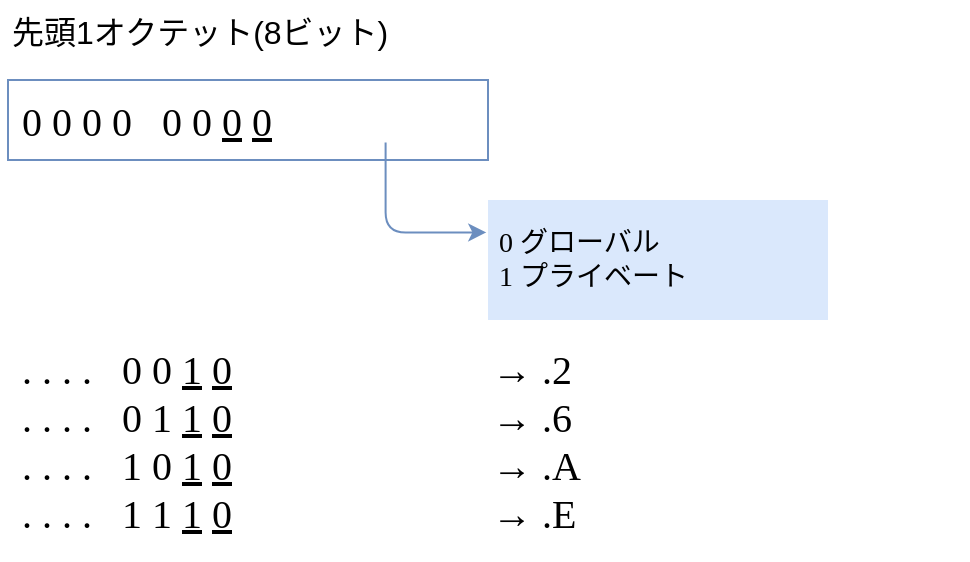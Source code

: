 <mxfile>
    <diagram id="ztGDn7QXbJv8MlAnkrOr" name="プライベートMAC">
        <mxGraphModel dx="1568" dy="1150" grid="1" gridSize="10" guides="1" tooltips="1" connect="1" arrows="1" fold="1" page="1" pageScale="1" pageWidth="1169" pageHeight="827" math="0" shadow="0">
            <root>
                <mxCell id="UG9GHFH3TTyyhoc6lXUn-0"/>
                <mxCell id="UG9GHFH3TTyyhoc6lXUn-1" parent="UG9GHFH3TTyyhoc6lXUn-0"/>
                <mxCell id="UG9GHFH3TTyyhoc6lXUn-3" value="先頭1オクテット(8ビット)" style="text;html=1;align=left;verticalAlign=top;resizable=0;points=[];autosize=1;strokeColor=none;fillColor=none;fontSize=16;" parent="UG9GHFH3TTyyhoc6lXUn-1" vertex="1">
                    <mxGeometry x="120" y="110" width="200" height="20" as="geometry"/>
                </mxCell>
                <mxCell id="UG9GHFH3TTyyhoc6lXUn-8" value="&amp;nbsp;0 0 0 0&amp;nbsp; &amp;nbsp;0 0 &lt;u&gt;0&lt;/u&gt; &lt;u&gt;0&lt;/u&gt;" style="rounded=0;whiteSpace=wrap;html=1;fontFamily=Lucida Console;fontSize=20;strokeColor=#6c8ebf;align=left;fillColor=none;" parent="UG9GHFH3TTyyhoc6lXUn-1" vertex="1">
                    <mxGeometry x="120" y="150" width="240" height="40" as="geometry"/>
                </mxCell>
                <mxCell id="UG9GHFH3TTyyhoc6lXUn-14" value="&amp;nbsp;0 グローバル&lt;br style=&quot;font-size: 14px;&quot;&gt;&amp;nbsp;1 プライベート" style="rounded=0;whiteSpace=wrap;html=1;fontFamily=Lucida Console;fontSize=14;strokeColor=none;align=left;fillColor=#dae8fc;" parent="UG9GHFH3TTyyhoc6lXUn-1" vertex="1">
                    <mxGeometry x="360" y="210" width="170" height="60" as="geometry"/>
                </mxCell>
                <mxCell id="UG9GHFH3TTyyhoc6lXUn-17" style="edgeStyle=orthogonalEdgeStyle;html=1;entryX=-0.005;entryY=0.27;entryDx=0;entryDy=0;entryPerimeter=0;fontFamily=Lucida Console;fontSize=16;fontColor=#0000FF;exitX=0.49;exitY=0.967;exitDx=0;exitDy=0;exitPerimeter=0;fillColor=#dae8fc;strokeColor=#6c8ebf;" parent="UG9GHFH3TTyyhoc6lXUn-1" source="UG9GHFH3TTyyhoc6lXUn-16" target="UG9GHFH3TTyyhoc6lXUn-14" edge="1">
                    <mxGeometry relative="1" as="geometry"/>
                </mxCell>
                <mxCell id="UG9GHFH3TTyyhoc6lXUn-16" value="" style="rounded=0;whiteSpace=wrap;html=1;fontFamily=Lucida Console;fontSize=16;fontColor=#0000FF;strokeColor=none;fillColor=none;" parent="UG9GHFH3TTyyhoc6lXUn-1" vertex="1">
                    <mxGeometry x="299" y="160" width="20" height="22" as="geometry"/>
                </mxCell>
                <mxCell id="UG9GHFH3TTyyhoc6lXUn-19" value="" style="rounded=0;whiteSpace=wrap;html=1;fontFamily=Lucida Console;fontSize=16;fontColor=#0000FF;strokeColor=none;fillColor=none;" parent="UG9GHFH3TTyyhoc6lXUn-1" vertex="1">
                    <mxGeometry x="116" y="145" width="30" height="22" as="geometry"/>
                </mxCell>
                <mxCell id="UG9GHFH3TTyyhoc6lXUn-20" value="" style="rounded=0;whiteSpace=wrap;html=1;fontFamily=Lucida Console;fontSize=16;fontColor=#0000FF;strokeColor=none;fillColor=none;" parent="UG9GHFH3TTyyhoc6lXUn-1" vertex="1">
                    <mxGeometry x="116" y="150" width="30" height="40" as="geometry"/>
                </mxCell>
                <mxCell id="2" value="&amp;nbsp;. . . .&amp;nbsp; &amp;nbsp;0 0 &lt;u&gt;1&lt;/u&gt; &lt;u&gt;0&lt;br&gt;&lt;/u&gt;&amp;nbsp;. . . .&amp;nbsp; &amp;nbsp;0 1&amp;nbsp;&lt;u&gt;1&lt;/u&gt;&amp;nbsp;&lt;u&gt;0&lt;/u&gt;&lt;u&gt;&lt;br&gt;&lt;/u&gt;&amp;nbsp;. . . .&amp;nbsp; &amp;nbsp;1 0&amp;nbsp;&lt;u&gt;1&lt;/u&gt;&amp;nbsp;&lt;u&gt;0&lt;/u&gt;&lt;u&gt;&lt;br&gt;&lt;/u&gt;&amp;nbsp;. . . .&amp;nbsp; &amp;nbsp;1 1&amp;nbsp;&lt;u&gt;1&lt;/u&gt;&amp;nbsp;&lt;u&gt;0&lt;/u&gt;&lt;u&gt;&lt;br&gt;&lt;/u&gt;" style="rounded=0;whiteSpace=wrap;html=1;fontFamily=Lucida Console;fontSize=20;strokeColor=none;align=left;fillColor=none;" vertex="1" parent="UG9GHFH3TTyyhoc6lXUn-1">
                    <mxGeometry x="120" y="270" width="240" height="120" as="geometry"/>
                </mxCell>
                <mxCell id="3" value="→ .2&lt;br&gt;→ .6&lt;br&gt;→ .A&lt;br&gt;→ .E&lt;u&gt;&lt;br&gt;&lt;/u&gt;" style="rounded=0;whiteSpace=wrap;html=1;fontFamily=Lucida Console;fontSize=20;strokeColor=none;align=left;fillColor=none;" vertex="1" parent="UG9GHFH3TTyyhoc6lXUn-1">
                    <mxGeometry x="360" y="270" width="240" height="120" as="geometry"/>
                </mxCell>
            </root>
        </mxGraphModel>
    </diagram>
</mxfile>